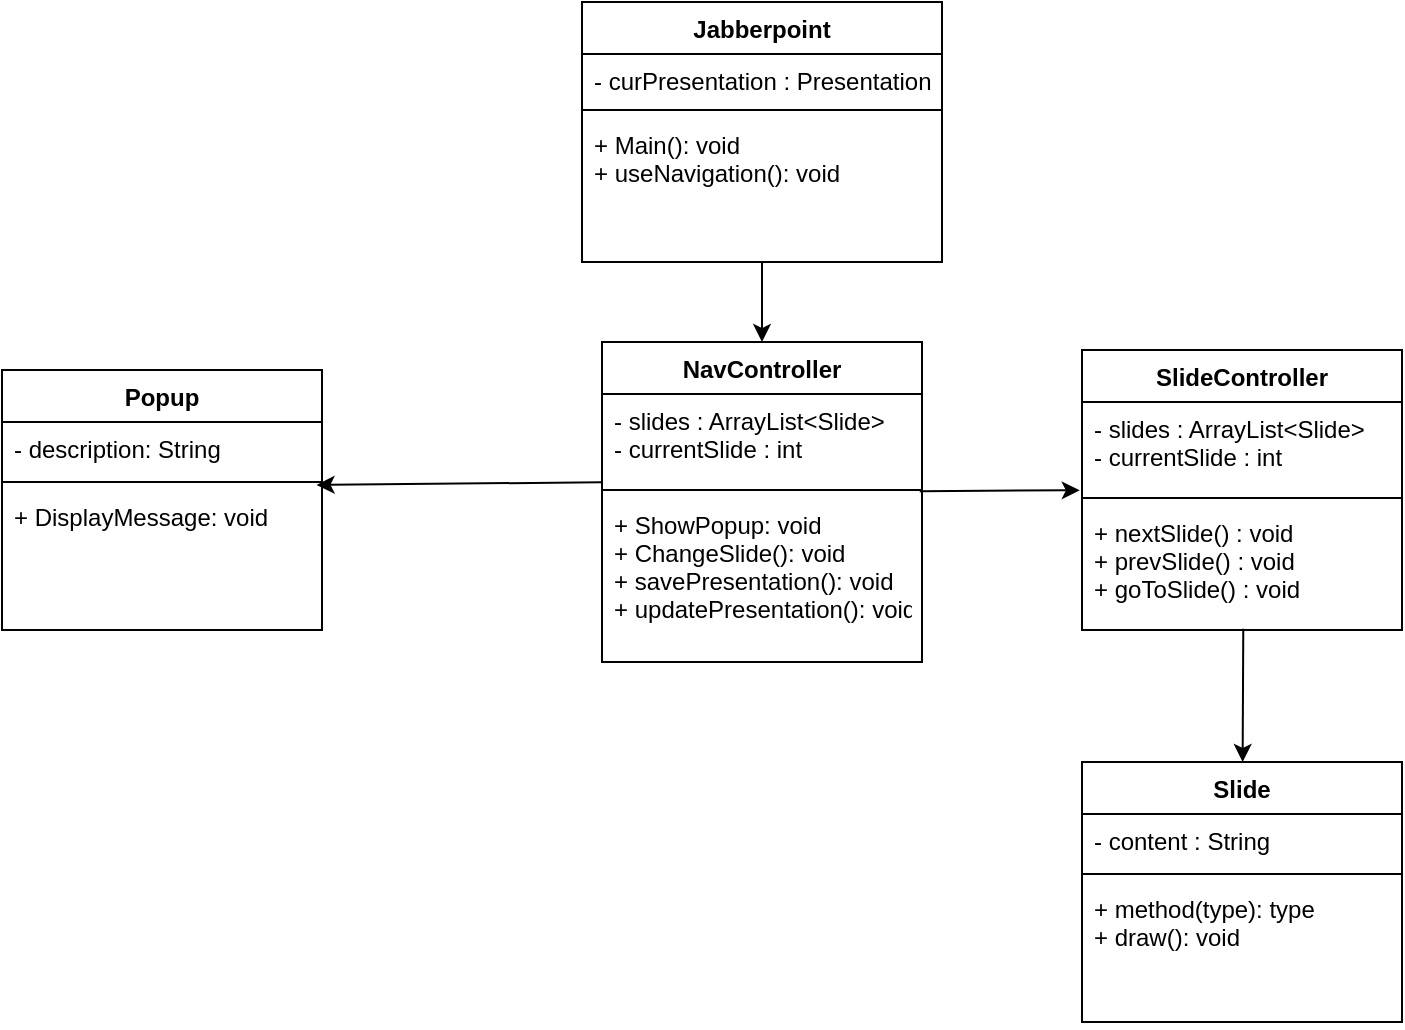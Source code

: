 <mxfile version="20.8.5" type="device"><diagram id="m21k9xZMbkCTn4TvA1-M" name="Page-1"><mxGraphModel dx="2358" dy="1205" grid="1" gridSize="10" guides="1" tooltips="1" connect="1" arrows="1" fold="1" page="1" pageScale="1" pageWidth="827" pageHeight="1169" math="0" shadow="0"><root><mxCell id="0"/><mxCell id="1" parent="0"/><mxCell id="GLdlqGK7K_dws_qVHYPQ-4" value="Jabberpoint" style="swimlane;fontStyle=1;align=center;verticalAlign=top;childLayout=stackLayout;horizontal=1;startSize=26;horizontalStack=0;resizeParent=1;resizeParentMax=0;resizeLast=0;collapsible=1;marginBottom=0;" parent="1" vertex="1"><mxGeometry x="310" y="130" width="180" height="130" as="geometry"/></mxCell><mxCell id="GLdlqGK7K_dws_qVHYPQ-5" value="- curPresentation : Presentation" style="text;strokeColor=none;fillColor=none;align=left;verticalAlign=top;spacingLeft=4;spacingRight=4;overflow=hidden;rotatable=0;points=[[0,0.5],[1,0.5]];portConstraint=eastwest;" parent="GLdlqGK7K_dws_qVHYPQ-4" vertex="1"><mxGeometry y="26" width="180" height="24" as="geometry"/></mxCell><mxCell id="GLdlqGK7K_dws_qVHYPQ-6" value="" style="line;strokeWidth=1;fillColor=none;align=left;verticalAlign=middle;spacingTop=-1;spacingLeft=3;spacingRight=3;rotatable=0;labelPosition=right;points=[];portConstraint=eastwest;" parent="GLdlqGK7K_dws_qVHYPQ-4" vertex="1"><mxGeometry y="50" width="180" height="8" as="geometry"/></mxCell><mxCell id="GLdlqGK7K_dws_qVHYPQ-7" value="+ Main(): void&#10;+ useNavigation(): void&#10;" style="text;strokeColor=none;fillColor=none;align=left;verticalAlign=top;spacingLeft=4;spacingRight=4;overflow=hidden;rotatable=0;points=[[0,0.5],[1,0.5]];portConstraint=eastwest;" parent="GLdlqGK7K_dws_qVHYPQ-4" vertex="1"><mxGeometry y="58" width="180" height="72" as="geometry"/></mxCell><mxCell id="GLdlqGK7K_dws_qVHYPQ-8" value="Slide" style="swimlane;fontStyle=1;align=center;verticalAlign=top;childLayout=stackLayout;horizontal=1;startSize=26;horizontalStack=0;resizeParent=1;resizeParentMax=0;resizeLast=0;collapsible=1;marginBottom=0;" parent="1" vertex="1"><mxGeometry x="560" y="510" width="160" height="130" as="geometry"/></mxCell><mxCell id="GLdlqGK7K_dws_qVHYPQ-9" value="- content : String" style="text;strokeColor=none;fillColor=none;align=left;verticalAlign=top;spacingLeft=4;spacingRight=4;overflow=hidden;rotatable=0;points=[[0,0.5],[1,0.5]];portConstraint=eastwest;" parent="GLdlqGK7K_dws_qVHYPQ-8" vertex="1"><mxGeometry y="26" width="160" height="26" as="geometry"/></mxCell><mxCell id="GLdlqGK7K_dws_qVHYPQ-10" value="" style="line;strokeWidth=1;fillColor=none;align=left;verticalAlign=middle;spacingTop=-1;spacingLeft=3;spacingRight=3;rotatable=0;labelPosition=right;points=[];portConstraint=eastwest;" parent="GLdlqGK7K_dws_qVHYPQ-8" vertex="1"><mxGeometry y="52" width="160" height="8" as="geometry"/></mxCell><mxCell id="GLdlqGK7K_dws_qVHYPQ-11" value="+ method(type): type&#10;+ draw(): void" style="text;strokeColor=none;fillColor=none;align=left;verticalAlign=top;spacingLeft=4;spacingRight=4;overflow=hidden;rotatable=0;points=[[0,0.5],[1,0.5]];portConstraint=eastwest;" parent="GLdlqGK7K_dws_qVHYPQ-8" vertex="1"><mxGeometry y="60" width="160" height="70" as="geometry"/></mxCell><mxCell id="GLdlqGK7K_dws_qVHYPQ-12" value="SlideController" style="swimlane;fontStyle=1;align=center;verticalAlign=top;childLayout=stackLayout;horizontal=1;startSize=26;horizontalStack=0;resizeParent=1;resizeParentMax=0;resizeLast=0;collapsible=1;marginBottom=0;" parent="1" vertex="1"><mxGeometry x="560" y="304" width="160" height="140" as="geometry"/></mxCell><mxCell id="GLdlqGK7K_dws_qVHYPQ-13" value="- slides : ArrayList&lt;Slide&gt;&#10;- currentSlide : int" style="text;strokeColor=none;fillColor=none;align=left;verticalAlign=top;spacingLeft=4;spacingRight=4;overflow=hidden;rotatable=0;points=[[0,0.5],[1,0.5]];portConstraint=eastwest;" parent="GLdlqGK7K_dws_qVHYPQ-12" vertex="1"><mxGeometry y="26" width="160" height="44" as="geometry"/></mxCell><mxCell id="GLdlqGK7K_dws_qVHYPQ-14" value="" style="line;strokeWidth=1;fillColor=none;align=left;verticalAlign=middle;spacingTop=-1;spacingLeft=3;spacingRight=3;rotatable=0;labelPosition=right;points=[];portConstraint=eastwest;" parent="GLdlqGK7K_dws_qVHYPQ-12" vertex="1"><mxGeometry y="70" width="160" height="8" as="geometry"/></mxCell><mxCell id="GLdlqGK7K_dws_qVHYPQ-15" value="+ nextSlide() : void&#10;+ prevSlide() : void&#10;+ goToSlide() : void" style="text;strokeColor=none;fillColor=none;align=left;verticalAlign=top;spacingLeft=4;spacingRight=4;overflow=hidden;rotatable=0;points=[[0,0.5],[1,0.5]];portConstraint=eastwest;" parent="GLdlqGK7K_dws_qVHYPQ-12" vertex="1"><mxGeometry y="78" width="160" height="62" as="geometry"/></mxCell><mxCell id="GLdlqGK7K_dws_qVHYPQ-18" value="" style="endArrow=classic;html=1;rounded=0;exitX=0.504;exitY=0.99;exitDx=0;exitDy=0;exitPerimeter=0;" parent="1" source="GLdlqGK7K_dws_qVHYPQ-15" target="GLdlqGK7K_dws_qVHYPQ-8" edge="1"><mxGeometry width="50" height="50" relative="1" as="geometry"><mxPoint x="390" y="490" as="sourcePoint"/><mxPoint x="440" y="440" as="targetPoint"/></mxGeometry></mxCell><mxCell id="GLdlqGK7K_dws_qVHYPQ-43" value="" style="endArrow=classic;html=1;rounded=0;exitX=0;exitY=1.003;exitDx=0;exitDy=0;exitPerimeter=0;entryX=0.983;entryY=0.681;entryDx=0;entryDy=0;entryPerimeter=0;" parent="1" source="S_xluQpzowxecfAbqnOJ-7" target="S_xluQpzowxecfAbqnOJ-14" edge="1"><mxGeometry width="50" height="50" relative="1" as="geometry"><mxPoint x="230" y="190" as="sourcePoint"/><mxPoint x="200" y="371" as="targetPoint"/></mxGeometry></mxCell><mxCell id="S_xluQpzowxecfAbqnOJ-6" value="NavController" style="swimlane;fontStyle=1;align=center;verticalAlign=top;childLayout=stackLayout;horizontal=1;startSize=26;horizontalStack=0;resizeParent=1;resizeParentMax=0;resizeLast=0;collapsible=1;marginBottom=0;" parent="1" vertex="1"><mxGeometry x="320" y="300" width="160" height="160" as="geometry"/></mxCell><mxCell id="S_xluQpzowxecfAbqnOJ-7" value="- slides : ArrayList&lt;Slide&gt;&#10;- currentSlide : int" style="text;strokeColor=none;fillColor=none;align=left;verticalAlign=top;spacingLeft=4;spacingRight=4;overflow=hidden;rotatable=0;points=[[0,0.5],[1,0.5]];portConstraint=eastwest;" parent="S_xluQpzowxecfAbqnOJ-6" vertex="1"><mxGeometry y="26" width="160" height="44" as="geometry"/></mxCell><mxCell id="S_xluQpzowxecfAbqnOJ-8" value="" style="line;strokeWidth=1;fillColor=none;align=left;verticalAlign=middle;spacingTop=-1;spacingLeft=3;spacingRight=3;rotatable=0;labelPosition=right;points=[];portConstraint=eastwest;" parent="S_xluQpzowxecfAbqnOJ-6" vertex="1"><mxGeometry y="70" width="160" height="8" as="geometry"/></mxCell><mxCell id="S_xluQpzowxecfAbqnOJ-9" value="+ ShowPopup: void&#10;+ ChangeSlide(): void&#10;+ savePresentation(): void&#10;+ updatePresentation(): void" style="text;strokeColor=none;fillColor=none;align=left;verticalAlign=top;spacingLeft=4;spacingRight=4;overflow=hidden;rotatable=0;points=[[0,0.5],[1,0.5]];portConstraint=eastwest;" parent="S_xluQpzowxecfAbqnOJ-6" vertex="1"><mxGeometry y="78" width="160" height="82" as="geometry"/></mxCell><mxCell id="S_xluQpzowxecfAbqnOJ-10" value="" style="endArrow=classic;html=1;rounded=0;" parent="1" target="S_xluQpzowxecfAbqnOJ-6" edge="1"><mxGeometry width="50" height="50" relative="1" as="geometry"><mxPoint x="400" y="260" as="sourcePoint"/><mxPoint x="220" y="380.85" as="targetPoint"/></mxGeometry></mxCell><mxCell id="S_xluQpzowxecfAbqnOJ-11" value="" style="endArrow=classic;html=1;rounded=0;entryX=-0.007;entryY=1.003;entryDx=0;entryDy=0;entryPerimeter=0;exitX=0.993;exitY=1.104;exitDx=0;exitDy=0;exitPerimeter=0;" parent="1" source="S_xluQpzowxecfAbqnOJ-7" target="GLdlqGK7K_dws_qVHYPQ-13" edge="1"><mxGeometry width="50" height="50" relative="1" as="geometry"><mxPoint x="330" y="380.132" as="sourcePoint"/><mxPoint x="220" y="380.85" as="targetPoint"/></mxGeometry></mxCell><mxCell id="S_xluQpzowxecfAbqnOJ-12" value="Popup" style="swimlane;fontStyle=1;align=center;verticalAlign=top;childLayout=stackLayout;horizontal=1;startSize=26;horizontalStack=0;resizeParent=1;resizeParentMax=0;resizeLast=0;collapsible=1;marginBottom=0;" parent="1" vertex="1"><mxGeometry x="20" y="314" width="160" height="130" as="geometry"/></mxCell><mxCell id="S_xluQpzowxecfAbqnOJ-13" value="- description: String" style="text;strokeColor=none;fillColor=none;align=left;verticalAlign=top;spacingLeft=4;spacingRight=4;overflow=hidden;rotatable=0;points=[[0,0.5],[1,0.5]];portConstraint=eastwest;" parent="S_xluQpzowxecfAbqnOJ-12" vertex="1"><mxGeometry y="26" width="160" height="26" as="geometry"/></mxCell><mxCell id="S_xluQpzowxecfAbqnOJ-14" value="" style="line;strokeWidth=1;fillColor=none;align=left;verticalAlign=middle;spacingTop=-1;spacingLeft=3;spacingRight=3;rotatable=0;labelPosition=right;points=[];portConstraint=eastwest;" parent="S_xluQpzowxecfAbqnOJ-12" vertex="1"><mxGeometry y="52" width="160" height="8" as="geometry"/></mxCell><mxCell id="S_xluQpzowxecfAbqnOJ-15" value="+ DisplayMessage: void" style="text;strokeColor=none;fillColor=none;align=left;verticalAlign=top;spacingLeft=4;spacingRight=4;overflow=hidden;rotatable=0;points=[[0,0.5],[1,0.5]];portConstraint=eastwest;" parent="S_xluQpzowxecfAbqnOJ-12" vertex="1"><mxGeometry y="60" width="160" height="70" as="geometry"/></mxCell></root></mxGraphModel></diagram></mxfile>